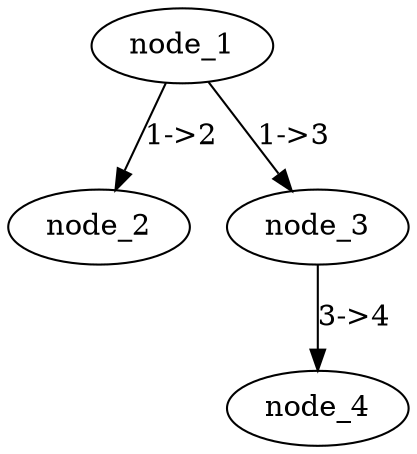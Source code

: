 digraph {
  0 [label="node_1"]
  1 [label="node_2"]
  2 [label="node_3"]
  3 [label="node_4"]
  0 -> 1 [label="1->2"]
  0 -> 2 [label="1->3"]
  2 -> 3 [label="3->4"]
}
